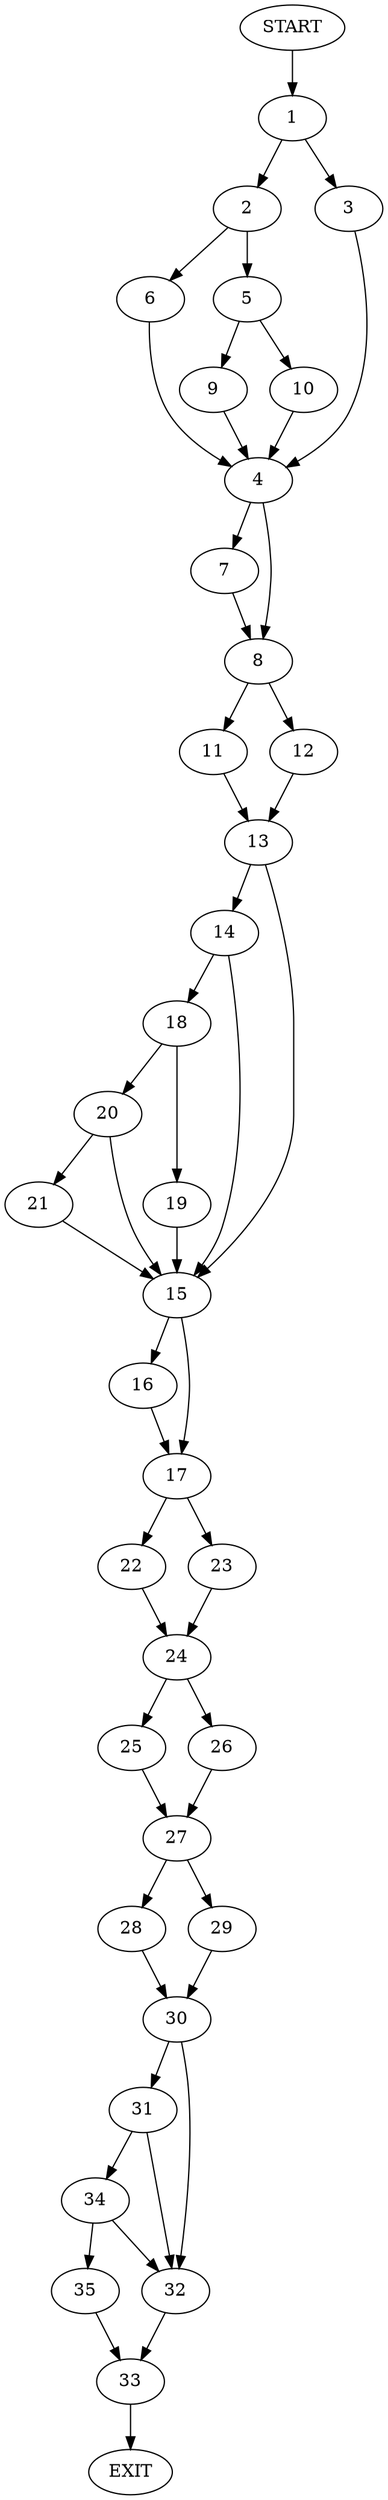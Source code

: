 digraph {
0 [label="START"]
36 [label="EXIT"]
0 -> 1
1 -> 2
1 -> 3
3 -> 4
2 -> 5
2 -> 6
4 -> 7
4 -> 8
6 -> 4
5 -> 9
5 -> 10
9 -> 4
10 -> 4
8 -> 11
8 -> 12
7 -> 8
12 -> 13
11 -> 13
13 -> 14
13 -> 15
15 -> 16
15 -> 17
14 -> 18
14 -> 15
18 -> 19
18 -> 20
19 -> 15
20 -> 21
20 -> 15
21 -> 15
16 -> 17
17 -> 22
17 -> 23
23 -> 24
22 -> 24
24 -> 25
24 -> 26
25 -> 27
26 -> 27
27 -> 28
27 -> 29
29 -> 30
28 -> 30
30 -> 31
30 -> 32
32 -> 33
31 -> 34
31 -> 32
34 -> 35
34 -> 32
35 -> 33
33 -> 36
}
